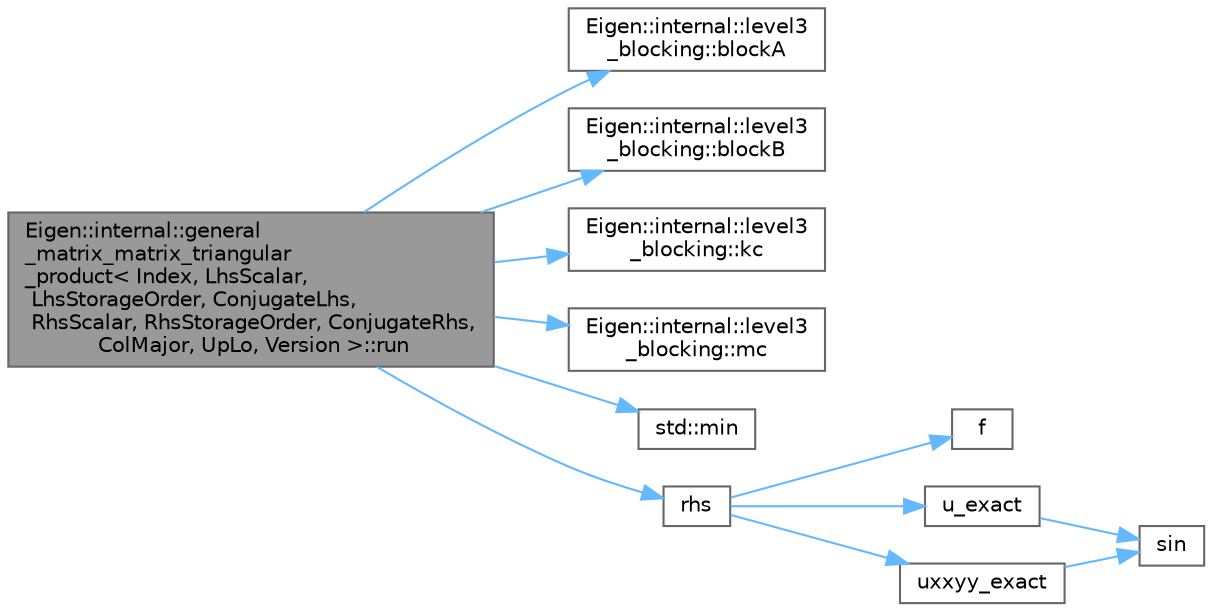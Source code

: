 digraph "Eigen::internal::general_matrix_matrix_triangular_product&lt; Index, LhsScalar, LhsStorageOrder, ConjugateLhs, RhsScalar, RhsStorageOrder, ConjugateRhs, ColMajor, UpLo, Version &gt;::run"
{
 // LATEX_PDF_SIZE
  bgcolor="transparent";
  edge [fontname=Helvetica,fontsize=10,labelfontname=Helvetica,labelfontsize=10];
  node [fontname=Helvetica,fontsize=10,shape=box,height=0.2,width=0.4];
  rankdir="LR";
  Node1 [id="Node000001",label="Eigen::internal::general\l_matrix_matrix_triangular\l_product\< Index, LhsScalar,\l LhsStorageOrder, ConjugateLhs,\l RhsScalar, RhsStorageOrder, ConjugateRhs,\l ColMajor, UpLo, Version \>::run",height=0.2,width=0.4,color="gray40", fillcolor="grey60", style="filled", fontcolor="black",tooltip=" "];
  Node1 -> Node2 [id="edge12_Node000001_Node000002",color="steelblue1",style="solid",tooltip=" "];
  Node2 [id="Node000002",label="Eigen::internal::level3\l_blocking::blockA",height=0.2,width=0.4,color="grey40", fillcolor="white", style="filled",URL="$class_eigen_1_1internal_1_1level3__blocking.html#ac30a1136915526882fa153bda28ad5b5",tooltip=" "];
  Node1 -> Node3 [id="edge13_Node000001_Node000003",color="steelblue1",style="solid",tooltip=" "];
  Node3 [id="Node000003",label="Eigen::internal::level3\l_blocking::blockB",height=0.2,width=0.4,color="grey40", fillcolor="white", style="filled",URL="$class_eigen_1_1internal_1_1level3__blocking.html#a12c88d4bc6a4da1787da32044b3c2dab",tooltip=" "];
  Node1 -> Node4 [id="edge14_Node000001_Node000004",color="steelblue1",style="solid",tooltip=" "];
  Node4 [id="Node000004",label="Eigen::internal::level3\l_blocking::kc",height=0.2,width=0.4,color="grey40", fillcolor="white", style="filled",URL="$class_eigen_1_1internal_1_1level3__blocking.html#a2348863b8e4618d9cf28ac3274320959",tooltip=" "];
  Node1 -> Node5 [id="edge15_Node000001_Node000005",color="steelblue1",style="solid",tooltip=" "];
  Node5 [id="Node000005",label="Eigen::internal::level3\l_blocking::mc",height=0.2,width=0.4,color="grey40", fillcolor="white", style="filled",URL="$class_eigen_1_1internal_1_1level3__blocking.html#a42652281565b0d88009c6a2c69a61b90",tooltip=" "];
  Node1 -> Node6 [id="edge16_Node000001_Node000006",color="steelblue1",style="solid",tooltip=" "];
  Node6 [id="Node000006",label="std::min",height=0.2,width=0.4,color="grey40", fillcolor="white", style="filled",URL="$namespacestd.html#ac7b9885417769949d76890454b6d072e",tooltip=" "];
  Node1 -> Node7 [id="edge17_Node000001_Node000007",color="steelblue1",style="solid",tooltip=" "];
  Node7 [id="Node000007",label="rhs",height=0.2,width=0.4,color="grey40", fillcolor="white", style="filled",URL="$poisson_8cpp.html#a38c677f5cc4e47bc7505aef707c1bb83",tooltip=" "];
  Node7 -> Node8 [id="edge18_Node000007_Node000008",color="steelblue1",style="solid",tooltip=" "];
  Node8 [id="Node000008",label="f",height=0.2,width=0.4,color="grey40", fillcolor="white", style="filled",URL="$cxx11__tensor__map_8cpp.html#a7f507fea02198f6cb81c86640c7b1a4e",tooltip=" "];
  Node7 -> Node9 [id="edge19_Node000007_Node000009",color="steelblue1",style="solid",tooltip=" "];
  Node9 [id="Node000009",label="u_exact",height=0.2,width=0.4,color="grey40", fillcolor="white", style="filled",URL="$poisson_8cpp.html#a06fc16c4676f839f8de736a6791b6862",tooltip=" "];
  Node9 -> Node10 [id="edge20_Node000009_Node000010",color="steelblue1",style="solid",tooltip=" "];
  Node10 [id="Node000010",label="sin",height=0.2,width=0.4,color="grey40", fillcolor="white", style="filled",URL="$_array_cwise_unary_ops_8h.html#a9cfb0ea58bd813510a9e2db18a5e49f0",tooltip=" "];
  Node7 -> Node11 [id="edge21_Node000007_Node000011",color="steelblue1",style="solid",tooltip=" "];
  Node11 [id="Node000011",label="uxxyy_exact",height=0.2,width=0.4,color="grey40", fillcolor="white", style="filled",URL="$poisson_8cpp.html#a557a61cf12d143424a35123b14048a22",tooltip=" "];
  Node11 -> Node10 [id="edge22_Node000011_Node000010",color="steelblue1",style="solid",tooltip=" "];
}
